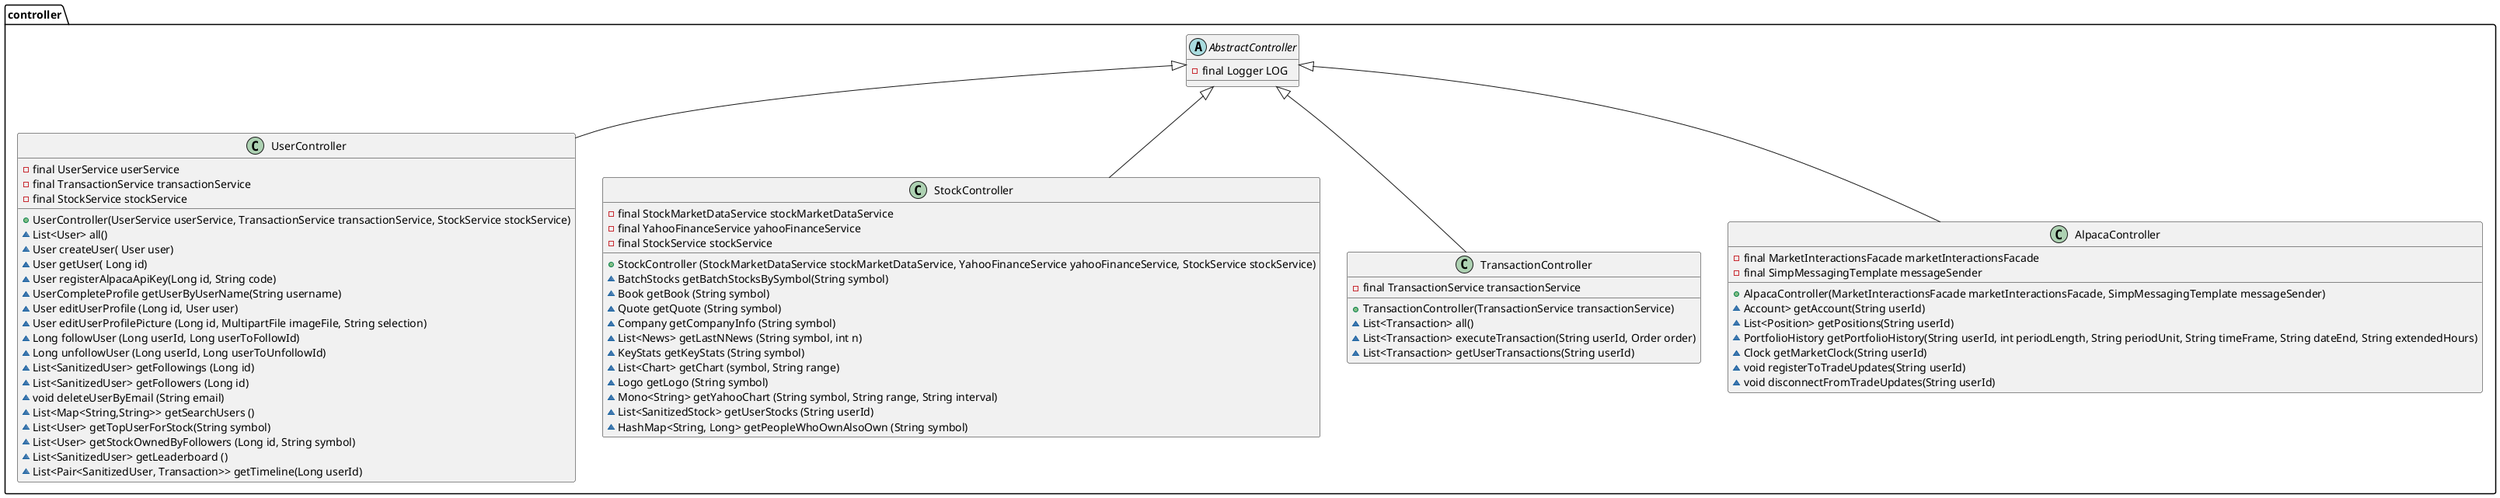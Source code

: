 @startuml

package controller {
    abstract class AbstractController {
        -final Logger LOG
    }

    class UserController extends AbstractController {
        -final UserService userService
        -final TransactionService transactionService
        -final StockService stockService
        +UserController(UserService userService, TransactionService transactionService, StockService stockService)
        ~List<User> all()
        ~User createUser( User user)
        ~User getUser( Long id)
        ~User registerAlpacaApiKey(Long id, String code)
        ~UserCompleteProfile getUserByUserName(String username)
        ~User editUserProfile (Long id, User user)
        ~User editUserProfilePicture (Long id, MultipartFile imageFile, String selection)
        ~Long followUser (Long userId, Long userToFollowId)
        ~Long unfollowUser (Long userId, Long userToUnfollowId)
        ~List<SanitizedUser> getFollowings (Long id)
        ~List<SanitizedUser> getFollowers (Long id)
        ~void deleteUserByEmail (String email)
        ~List<Map<String,String>> getSearchUsers ()
        ~List<User> getTopUserForStock(String symbol)
        ~List<User> getStockOwnedByFollowers (Long id, String symbol)
        ~List<SanitizedUser> getLeaderboard ()
        ~List<Pair<SanitizedUser, Transaction>> getTimeline(Long userId)
    }

    class StockController extends AbstractController {
        -final StockMarketDataService stockMarketDataService
        -final YahooFinanceService yahooFinanceService
        -final StockService stockService
        +StockController (StockMarketDataService stockMarketDataService, YahooFinanceService yahooFinanceService, StockService stockService)
        ~BatchStocks getBatchStocksBySymbol(String symbol)
        ~Book getBook (String symbol)
        ~Quote getQuote (String symbol)
        ~Company getCompanyInfo (String symbol)
        ~List<News> getLastNNews (String symbol, int n)
        ~KeyStats getKeyStats (String symbol)
        ~List<Chart> getChart (symbol, String range)
        ~Logo getLogo (String symbol)
        ~Mono<String> getYahooChart (String symbol, String range, String interval)
        ~List<SanitizedStock> getUserStocks (String userId)
        ~HashMap<String, Long> getPeopleWhoOwnAlsoOwn (String symbol)
    }

    class TransactionController extends AbstractController {
        -final TransactionService transactionService
        +TransactionController(TransactionService transactionService)
        ~List<Transaction> all()
        ~List<Transaction> executeTransaction(String userId, Order order)
        ~List<Transaction> getUserTransactions(String userId)
    }

    class AlpacaController extends AbstractController {
        -final MarketInteractionsFacade marketInteractionsFacade
        -final SimpMessagingTemplate messageSender
        +AlpacaController(MarketInteractionsFacade marketInteractionsFacade, SimpMessagingTemplate messageSender)
        ~Account> getAccount(String userId)
        ~List<Position> getPositions(String userId)
        ~PortfolioHistory getPortfolioHistory(String userId, int periodLength, String periodUnit, String timeFrame, String dateEnd, String extendedHours)
        ~Clock getMarketClock(String userId)
        ~void registerToTradeUpdates(String userId)
        ~void disconnectFromTradeUpdates(String userId)


    }
}

@enduml